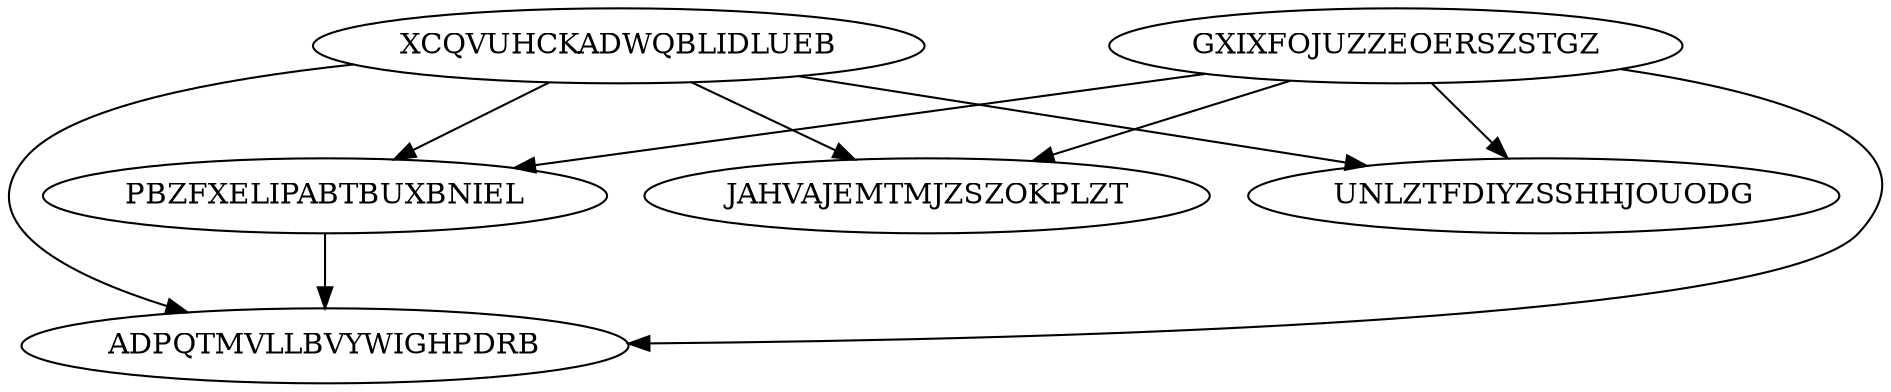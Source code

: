 digraph "N6M9" {
	GXIXFOJUZZEOERSZSTGZ			[Weight=10, Start=0, Processor=1];
	XCQVUHCKADWQBLIDLUEB			[Weight=10, Start=0, Processor=2];
	PBZFXELIPABTBUXBNIEL			[Weight=15, Start=20, Processor=2];
	ADPQTMVLLBVYWIGHPDRB			[Weight=13, Start=35, Processor=2];
	UNLZTFDIYZSSHHJOUODG			[Weight=19, Start=30, Processor=3];
	JAHVAJEMTMJZSZOKPLZT			[Weight=18, Start=30, Processor=4];
	XCQVUHCKADWQBLIDLUEB -> PBZFXELIPABTBUXBNIEL		[Weight=19];
	GXIXFOJUZZEOERSZSTGZ -> ADPQTMVLLBVYWIGHPDRB		[Weight=18];
	XCQVUHCKADWQBLIDLUEB -> UNLZTFDIYZSSHHJOUODG		[Weight=20];
	XCQVUHCKADWQBLIDLUEB -> JAHVAJEMTMJZSZOKPLZT		[Weight=16];
	GXIXFOJUZZEOERSZSTGZ -> UNLZTFDIYZSSHHJOUODG		[Weight=16];
	XCQVUHCKADWQBLIDLUEB -> ADPQTMVLLBVYWIGHPDRB		[Weight=11];
	GXIXFOJUZZEOERSZSTGZ -> JAHVAJEMTMJZSZOKPLZT		[Weight=20];
	PBZFXELIPABTBUXBNIEL -> ADPQTMVLLBVYWIGHPDRB		[Weight=20];
	GXIXFOJUZZEOERSZSTGZ -> PBZFXELIPABTBUXBNIEL		[Weight=10];
}
